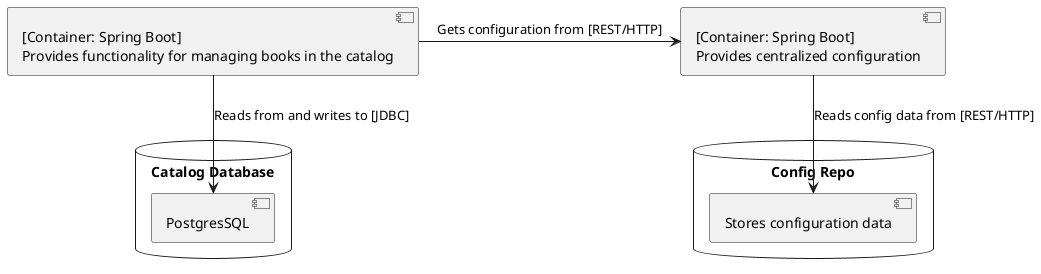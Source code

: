 @startuml

component CatalogService [
    [Container: Spring Boot]
    Provides functionality for managing books in the catalog
]

component ConfigService [
    [Container: Spring Boot]
    Provides centralized configuration
]

database "Config Repo" {
    component DataStore [
        Stores configuration data
    ]
}

database "Catalog Database" {
    component PostgresSQL [
        PostgresSQL
    ]
}

CatalogService -right-> ConfigService: Gets configuration from [REST/HTTP]
CatalogService -down-> PostgresSQL: Reads from and writes to [JDBC]
ConfigService -down-> DataStore: Reads config data from [REST/HTTP]


@enduml